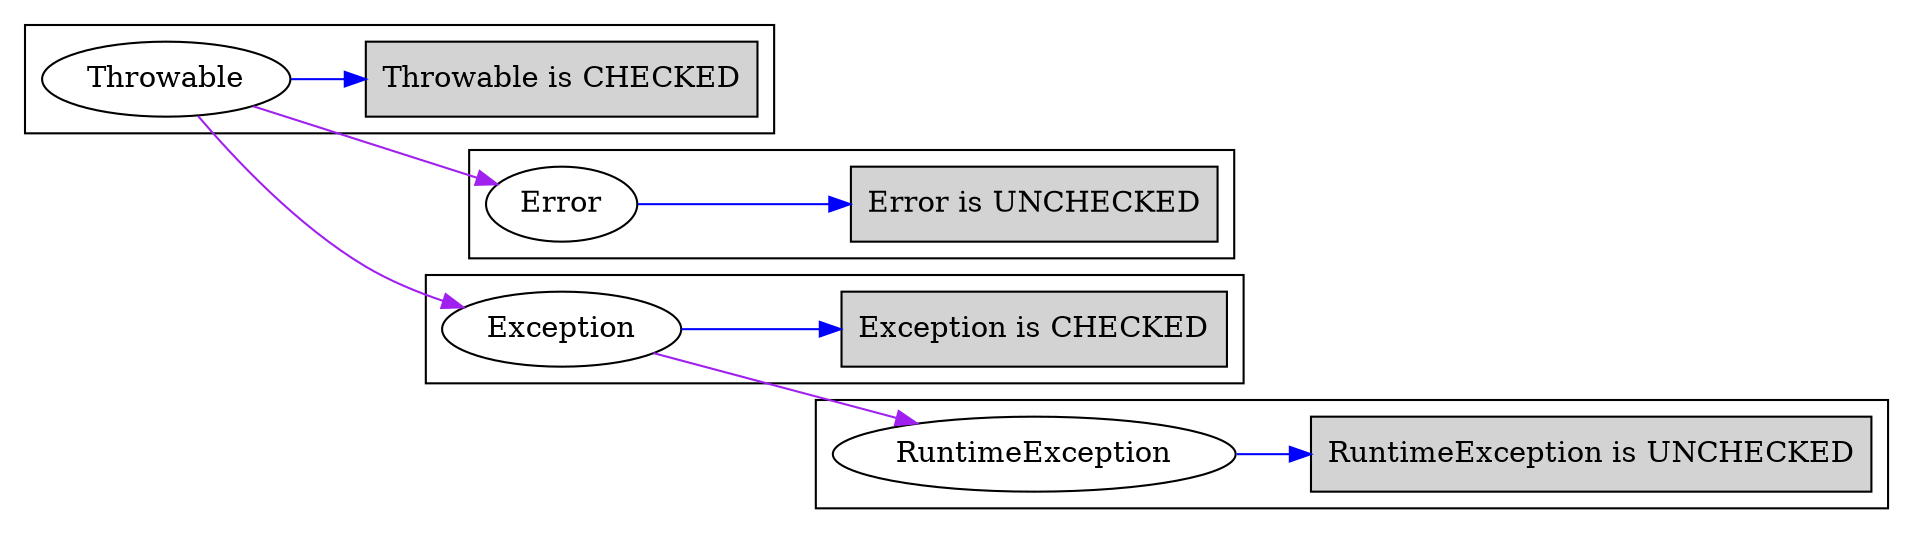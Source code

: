 digraph diagram{
  rankdir=LR;
  "Throwable" -> "Error" [color = "purple"];
  "Throwable" -> "Exception" [color = "purple"];
  "Exception" -> "RuntimeException"[color = "purple"];

subgraph cluster_throwable {
      node [style=filled];
      node [shape = box];
		  "Throwable" -> "Throwable is CHECKED"
		  [color = "blue"];
	}

	subgraph cluster_error {
	    node [style=filled];
      node [shape = box];
      "Error" -> "Error is UNCHECKED"
      [color = "blue"];
  }

  subgraph cluster_exception {
      node [style=filled];
      node [shape = box];
      "Exception" -> "Exception is CHECKED"
      [color = "blue"];
  }

   subgraph cluster_runtimeException {
      node [style=filled];
      node [shape = box];
      "RuntimeException" -> "RuntimeException is UNCHECKED"
      [color = "blue"];
   }
}




